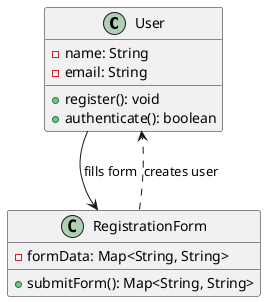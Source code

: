 @startuml

class User {
    - name: String
    - email: String
    + register(): void
    + authenticate(): boolean
}

class RegistrationForm {
    - formData: Map<String, String>
    + submitForm(): Map<String, String>
}

User --> RegistrationForm: fills form
RegistrationForm ..> User: creates user

@enduml